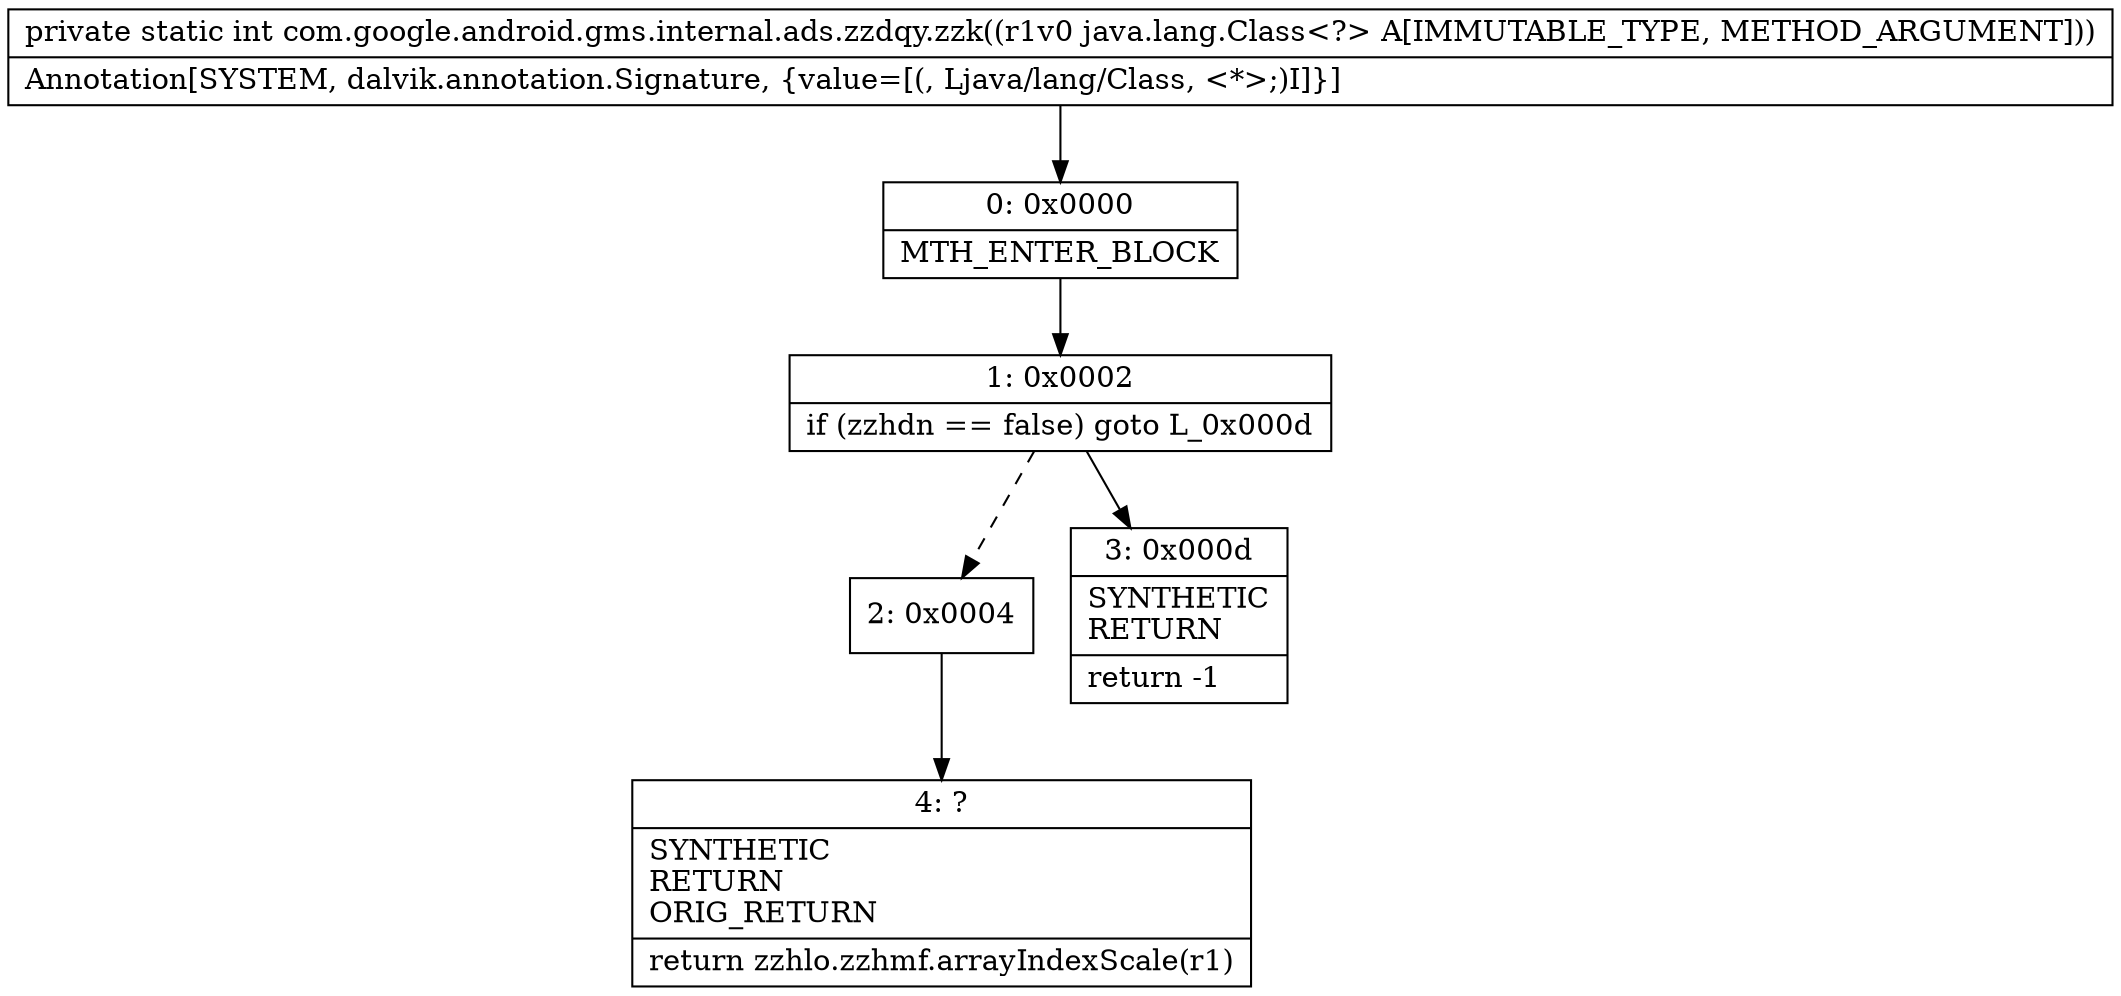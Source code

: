 digraph "CFG forcom.google.android.gms.internal.ads.zzdqy.zzk(Ljava\/lang\/Class;)I" {
Node_0 [shape=record,label="{0\:\ 0x0000|MTH_ENTER_BLOCK\l}"];
Node_1 [shape=record,label="{1\:\ 0x0002|if (zzhdn == false) goto L_0x000d\l}"];
Node_2 [shape=record,label="{2\:\ 0x0004}"];
Node_3 [shape=record,label="{3\:\ 0x000d|SYNTHETIC\lRETURN\l|return \-1\l}"];
Node_4 [shape=record,label="{4\:\ ?|SYNTHETIC\lRETURN\lORIG_RETURN\l|return zzhlo.zzhmf.arrayIndexScale(r1)\l}"];
MethodNode[shape=record,label="{private static int com.google.android.gms.internal.ads.zzdqy.zzk((r1v0 java.lang.Class\<?\> A[IMMUTABLE_TYPE, METHOD_ARGUMENT]))  | Annotation[SYSTEM, dalvik.annotation.Signature, \{value=[(, Ljava\/lang\/Class, \<*\>;)I]\}]\l}"];
MethodNode -> Node_0;
Node_0 -> Node_1;
Node_1 -> Node_2[style=dashed];
Node_1 -> Node_3;
Node_2 -> Node_4;
}

